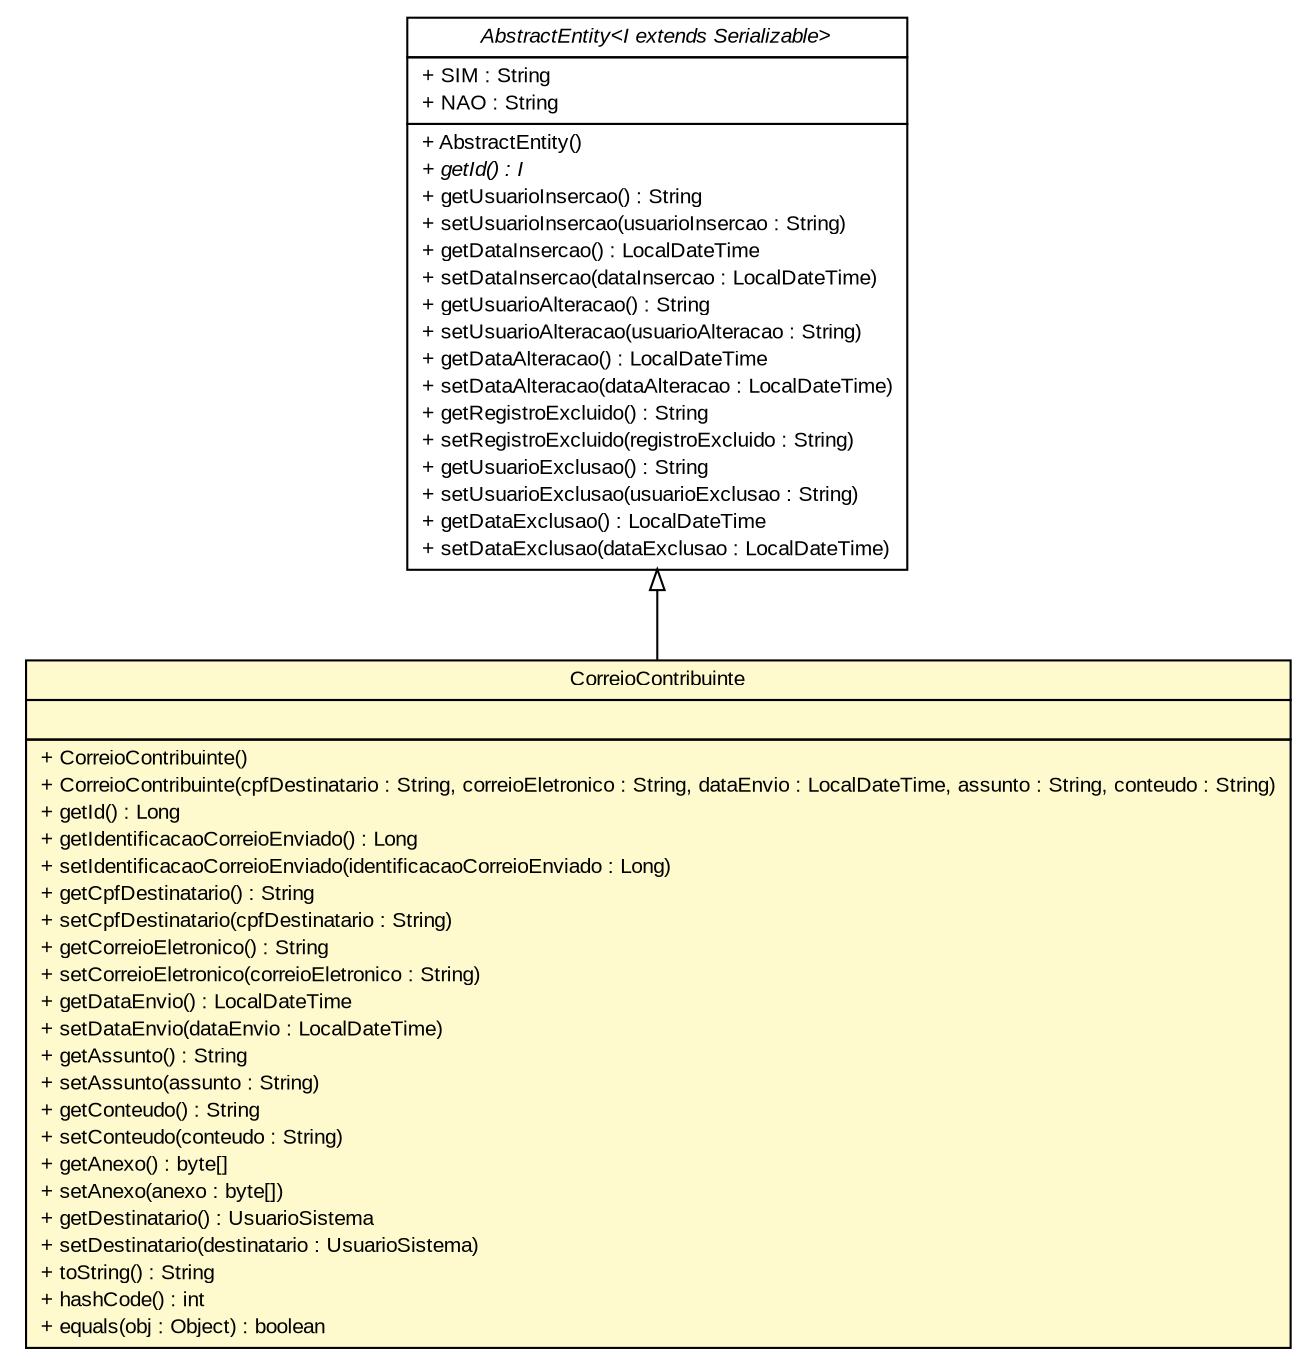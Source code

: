 #!/usr/local/bin/dot
#
# Class diagram 
# Generated by UMLGraph version R5_6 (http://www.umlgraph.org/)
#

digraph G {
	edge [fontname="arial",fontsize=10,labelfontname="arial",labelfontsize=10];
	node [fontname="arial",fontsize=10,shape=plaintext];
	nodesep=0.25;
	ranksep=0.5;
	// br.gov.to.sefaz.persistence.entity.AbstractEntity<I extends java.io.Serializable>
	c407378 [label=<<table title="br.gov.to.sefaz.persistence.entity.AbstractEntity" border="0" cellborder="1" cellspacing="0" cellpadding="2" port="p" href="../../../persistence/entity/AbstractEntity.html">
		<tr><td><table border="0" cellspacing="0" cellpadding="1">
<tr><td align="center" balign="center"><font face="arial italic"> AbstractEntity&lt;I extends Serializable&gt; </font></td></tr>
		</table></td></tr>
		<tr><td><table border="0" cellspacing="0" cellpadding="1">
<tr><td align="left" balign="left"> + SIM : String </td></tr>
<tr><td align="left" balign="left"> + NAO : String </td></tr>
		</table></td></tr>
		<tr><td><table border="0" cellspacing="0" cellpadding="1">
<tr><td align="left" balign="left"> + AbstractEntity() </td></tr>
<tr><td align="left" balign="left"><font face="arial italic" point-size="10.0"> + getId() : I </font></td></tr>
<tr><td align="left" balign="left"> + getUsuarioInsercao() : String </td></tr>
<tr><td align="left" balign="left"> + setUsuarioInsercao(usuarioInsercao : String) </td></tr>
<tr><td align="left" balign="left"> + getDataInsercao() : LocalDateTime </td></tr>
<tr><td align="left" balign="left"> + setDataInsercao(dataInsercao : LocalDateTime) </td></tr>
<tr><td align="left" balign="left"> + getUsuarioAlteracao() : String </td></tr>
<tr><td align="left" balign="left"> + setUsuarioAlteracao(usuarioAlteracao : String) </td></tr>
<tr><td align="left" balign="left"> + getDataAlteracao() : LocalDateTime </td></tr>
<tr><td align="left" balign="left"> + setDataAlteracao(dataAlteracao : LocalDateTime) </td></tr>
<tr><td align="left" balign="left"> + getRegistroExcluido() : String </td></tr>
<tr><td align="left" balign="left"> + setRegistroExcluido(registroExcluido : String) </td></tr>
<tr><td align="left" balign="left"> + getUsuarioExclusao() : String </td></tr>
<tr><td align="left" balign="left"> + setUsuarioExclusao(usuarioExclusao : String) </td></tr>
<tr><td align="left" balign="left"> + getDataExclusao() : LocalDateTime </td></tr>
<tr><td align="left" balign="left"> + setDataExclusao(dataExclusao : LocalDateTime) </td></tr>
		</table></td></tr>
		</table>>, URL="../../../persistence/entity/AbstractEntity.html", fontname="arial", fontcolor="black", fontsize=10.0];
	// br.gov.to.sefaz.seg.persistence.entity.CorreioContribuinte
	c407742 [label=<<table title="br.gov.to.sefaz.seg.persistence.entity.CorreioContribuinte" border="0" cellborder="1" cellspacing="0" cellpadding="2" port="p" bgcolor="lemonChiffon" href="./CorreioContribuinte.html">
		<tr><td><table border="0" cellspacing="0" cellpadding="1">
<tr><td align="center" balign="center"> CorreioContribuinte </td></tr>
		</table></td></tr>
		<tr><td><table border="0" cellspacing="0" cellpadding="1">
<tr><td align="left" balign="left">  </td></tr>
		</table></td></tr>
		<tr><td><table border="0" cellspacing="0" cellpadding="1">
<tr><td align="left" balign="left"> + CorreioContribuinte() </td></tr>
<tr><td align="left" balign="left"> + CorreioContribuinte(cpfDestinatario : String, correioEletronico : String, dataEnvio : LocalDateTime, assunto : String, conteudo : String) </td></tr>
<tr><td align="left" balign="left"> + getId() : Long </td></tr>
<tr><td align="left" balign="left"> + getIdentificacaoCorreioEnviado() : Long </td></tr>
<tr><td align="left" balign="left"> + setIdentificacaoCorreioEnviado(identificacaoCorreioEnviado : Long) </td></tr>
<tr><td align="left" balign="left"> + getCpfDestinatario() : String </td></tr>
<tr><td align="left" balign="left"> + setCpfDestinatario(cpfDestinatario : String) </td></tr>
<tr><td align="left" balign="left"> + getCorreioEletronico() : String </td></tr>
<tr><td align="left" balign="left"> + setCorreioEletronico(correioEletronico : String) </td></tr>
<tr><td align="left" balign="left"> + getDataEnvio() : LocalDateTime </td></tr>
<tr><td align="left" balign="left"> + setDataEnvio(dataEnvio : LocalDateTime) </td></tr>
<tr><td align="left" balign="left"> + getAssunto() : String </td></tr>
<tr><td align="left" balign="left"> + setAssunto(assunto : String) </td></tr>
<tr><td align="left" balign="left"> + getConteudo() : String </td></tr>
<tr><td align="left" balign="left"> + setConteudo(conteudo : String) </td></tr>
<tr><td align="left" balign="left"> + getAnexo() : byte[] </td></tr>
<tr><td align="left" balign="left"> + setAnexo(anexo : byte[]) </td></tr>
<tr><td align="left" balign="left"> + getDestinatario() : UsuarioSistema </td></tr>
<tr><td align="left" balign="left"> + setDestinatario(destinatario : UsuarioSistema) </td></tr>
<tr><td align="left" balign="left"> + toString() : String </td></tr>
<tr><td align="left" balign="left"> + hashCode() : int </td></tr>
<tr><td align="left" balign="left"> + equals(obj : Object) : boolean </td></tr>
		</table></td></tr>
		</table>>, URL="./CorreioContribuinte.html", fontname="arial", fontcolor="black", fontsize=10.0];
	//br.gov.to.sefaz.seg.persistence.entity.CorreioContribuinte extends br.gov.to.sefaz.persistence.entity.AbstractEntity<java.lang.Long>
	c407378:p -> c407742:p [dir=back,arrowtail=empty];
}

